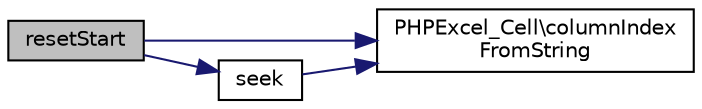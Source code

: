 digraph "resetStart"
{
  edge [fontname="Helvetica",fontsize="10",labelfontname="Helvetica",labelfontsize="10"];
  node [fontname="Helvetica",fontsize="10",shape=record];
  rankdir="LR";
  Node23 [label="resetStart",height=0.2,width=0.4,color="black", fillcolor="grey75", style="filled", fontcolor="black"];
  Node23 -> Node24 [color="midnightblue",fontsize="10",style="solid",fontname="Helvetica"];
  Node24 [label="PHPExcel_Cell\\columnIndex\lFromString",height=0.2,width=0.4,color="black", fillcolor="white", style="filled",URL="$class_p_h_p_excel___cell.html#a492724422ceefe1d16ed2a8997a0a489"];
  Node23 -> Node25 [color="midnightblue",fontsize="10",style="solid",fontname="Helvetica"];
  Node25 [label="seek",height=0.2,width=0.4,color="black", fillcolor="white", style="filled",URL="$class_p_h_p_excel___worksheet___column_iterator.html#a0130dda76eab0d6edfb7d58316bba436"];
  Node25 -> Node24 [color="midnightblue",fontsize="10",style="solid",fontname="Helvetica"];
}

